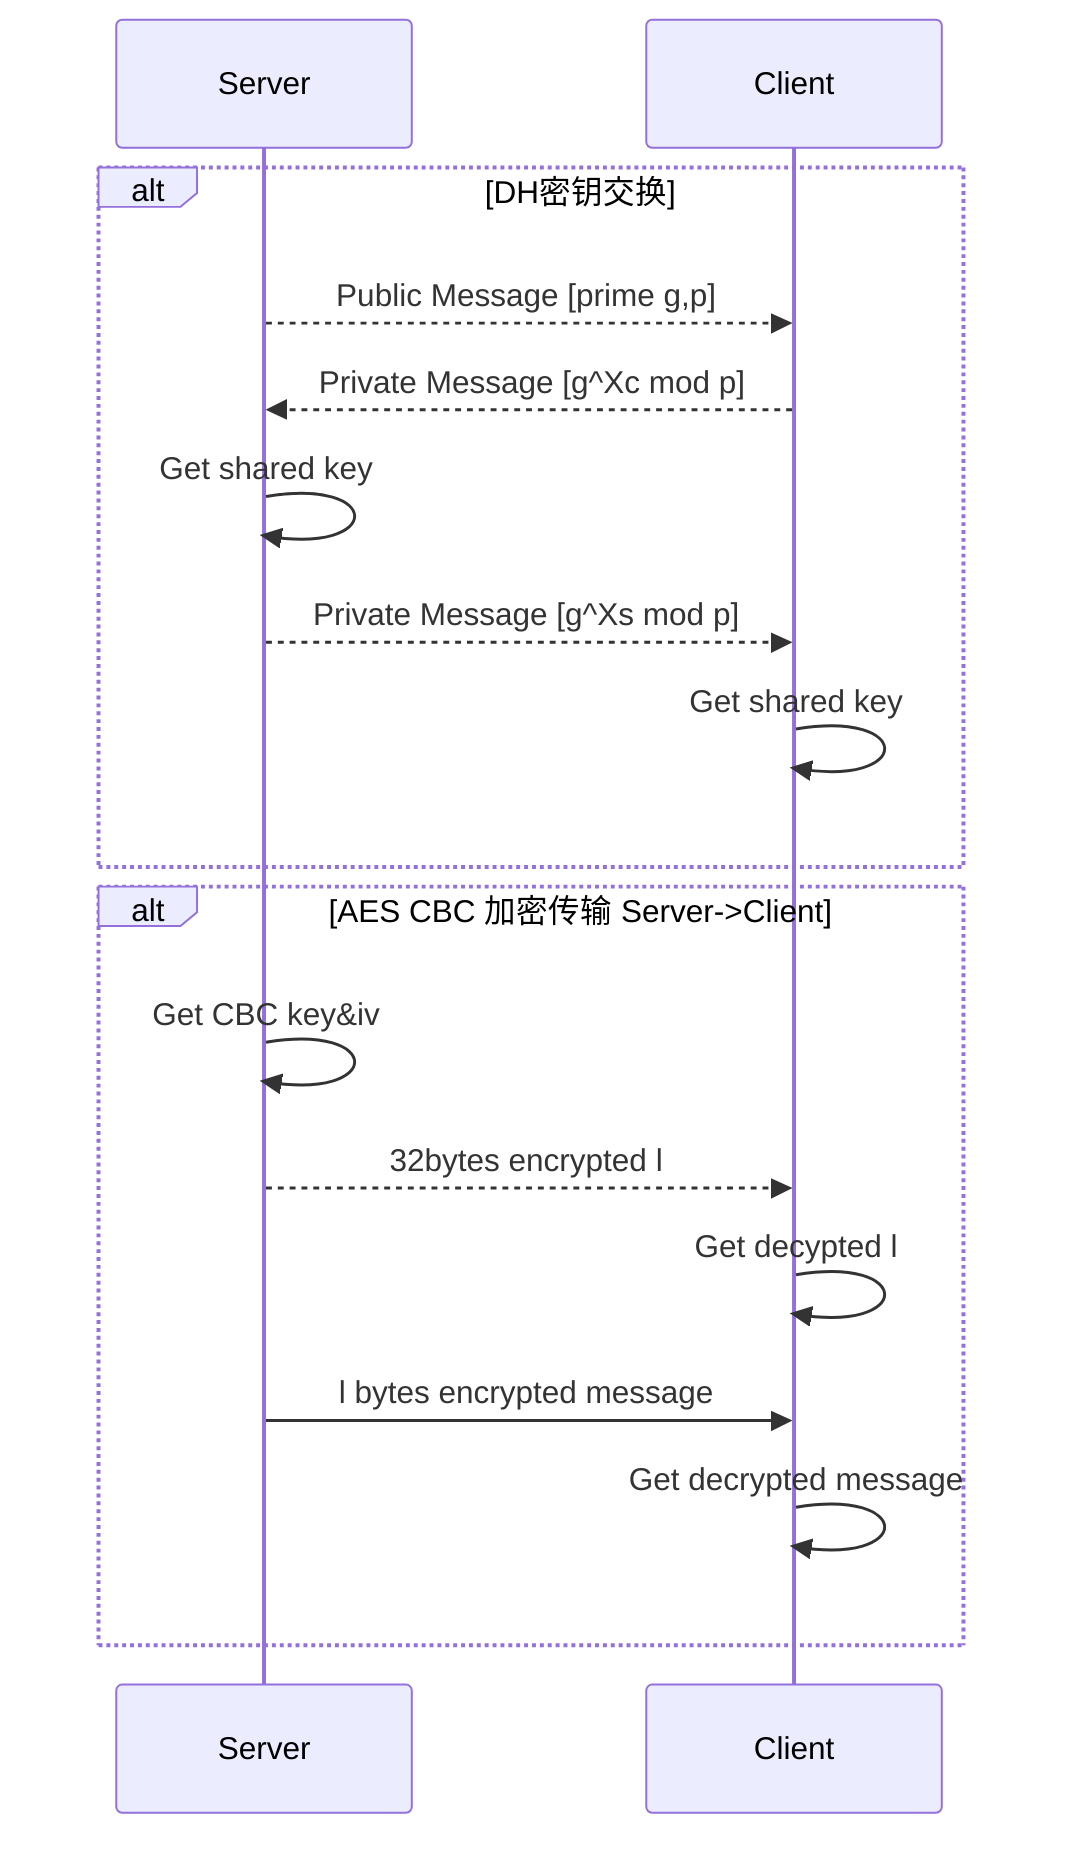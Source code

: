 sequenceDiagram

participant Server; participant Client;

alt DH密钥交换
    Server-->>Client: Public Message [prime g,p]
    Client-->>Server: Private Message [g^Xc mod p]
    Server->>Server: Get shared key
    Server-->>Client: Private Message [g^Xs mod p]
    Client->>Client: Get shared key
end
alt AES CBC 加密传输 Server->Client
	Server->>Server: Get CBC key&iv
	Server-->>Client: 32bytes encrypted l
	Client->>Client: Get decypted l
	Server->>Client: l bytes encrypted message
	Client->>Client: Get decrypted message
end